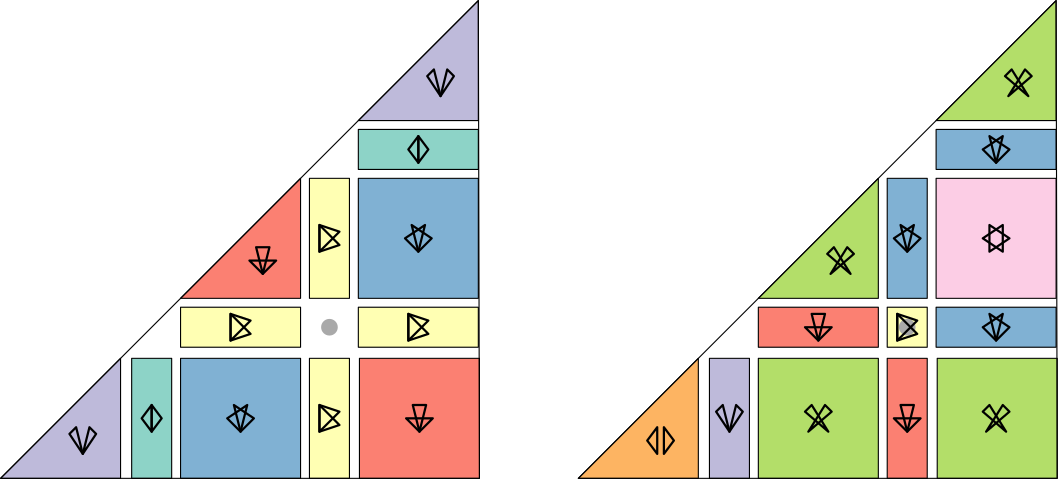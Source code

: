 <?xml version="1.0"?>
<!DOCTYPE ipe SYSTEM "ipe.dtd">
<ipe version="70206" creator="Ipe 7.2.7">
<info created="D:20151120151800" modified="D:20170201155632"/>
<preamble>\usepackage{kpfonts}</preamble>
<ipestyle name="basic">
<symbol name="arrow/arc(spx)">
<path stroke="sym-stroke" fill="sym-stroke" pen="sym-pen">
0 0 m
-1 0.333 l
-1 -0.333 l
h
</path>
</symbol>
<symbol name="arrow/farc(spx)">
<path stroke="sym-stroke" fill="white" pen="sym-pen">
0 0 m
-1 0.333 l
-1 -0.333 l
h
</path>
</symbol>
<symbol name="mark/circle(sx)" transformations="translations">
<path fill="sym-stroke">
0.6 0 0 0.6 0 0 e
0.4 0 0 0.4 0 0 e
</path>
</symbol>
<symbol name="mark/disk(sx)" transformations="translations">
<path fill="sym-stroke">
0.6 0 0 0.6 0 0 e
</path>
</symbol>
<symbol name="mark/fdisk(sfx)" transformations="translations">
<group>
<path fill="sym-fill">
0.5 0 0 0.5 0 0 e
</path>
<path fill="sym-stroke" fillrule="eofill">
0.6 0 0 0.6 0 0 e
0.4 0 0 0.4 0 0 e
</path>
</group>
</symbol>
<symbol name="mark/box(sx)" transformations="translations">
<path fill="sym-stroke" fillrule="eofill">
-0.6 -0.6 m
0.6 -0.6 l
0.6 0.6 l
-0.6 0.6 l
h
-0.4 -0.4 m
0.4 -0.4 l
0.4 0.4 l
-0.4 0.4 l
h
</path>
</symbol>
<symbol name="mark/square(sx)" transformations="translations">
<path fill="sym-stroke">
-0.6 -0.6 m
0.6 -0.6 l
0.6 0.6 l
-0.6 0.6 l
h
</path>
</symbol>
<symbol name="mark/fsquare(sfx)" transformations="translations">
<group>
<path fill="sym-fill">
-0.5 -0.5 m
0.5 -0.5 l
0.5 0.5 l
-0.5 0.5 l
h
</path>
<path fill="sym-stroke" fillrule="eofill">
-0.6 -0.6 m
0.6 -0.6 l
0.6 0.6 l
-0.6 0.6 l
h
-0.4 -0.4 m
0.4 -0.4 l
0.4 0.4 l
-0.4 0.4 l
h
</path>
</group>
</symbol>
<symbol name="mark/cross(sx)" transformations="translations">
<group>
<path fill="sym-stroke">
-0.43 -0.57 m
0.57 0.43 l
0.43 0.57 l
-0.57 -0.43 l
h
</path>
<path fill="sym-stroke">
-0.43 0.57 m
0.57 -0.43 l
0.43 -0.57 l
-0.57 0.43 l
h
</path>
</group>
</symbol>
<symbol name="arrow/fnormal(spx)">
<path stroke="sym-stroke" fill="white" pen="sym-pen">
0 0 m
-1 0.333 l
-1 -0.333 l
h
</path>
</symbol>
<symbol name="arrow/pointed(spx)">
<path stroke="sym-stroke" fill="sym-stroke" pen="sym-pen">
0 0 m
-1 0.333 l
-0.8 0 l
-1 -0.333 l
h
</path>
</symbol>
<symbol name="arrow/fpointed(spx)">
<path stroke="sym-stroke" fill="white" pen="sym-pen">
0 0 m
-1 0.333 l
-0.8 0 l
-1 -0.333 l
h
</path>
</symbol>
<symbol name="arrow/linear(spx)">
<path stroke="sym-stroke" pen="sym-pen">
-1 0.333 m
0 0 l
-1 -0.333 l
</path>
</symbol>
<symbol name="arrow/fdouble(spx)">
<path stroke="sym-stroke" fill="white" pen="sym-pen">
0 0 m
-1 0.333 l
-1 -0.333 l
h
-1 0 m
-2 0.333 l
-2 -0.333 l
h
</path>
</symbol>
<symbol name="arrow/double(spx)">
<path stroke="sym-stroke" fill="sym-stroke" pen="sym-pen">
0 0 m
-1 0.333 l
-1 -0.333 l
h
-1 0 m
-2 0.333 l
-2 -0.333 l
h
</path>
</symbol>
<pen name="heavier" value="0.8"/>
<pen name="fat" value="1.2"/>
<pen name="ultrafat" value="2"/>
<symbolsize name="large" value="5"/>
<symbolsize name="small" value="2"/>
<symbolsize name="tiny" value="1.1"/>
<arrowsize name="large" value="10"/>
<arrowsize name="small" value="5"/>
<arrowsize name="tiny" value="3"/>
<color name="red" value="1 0 0"/>
<color name="green" value="0 1 0"/>
<color name="blue" value="0 0 1"/>
<color name="yellow" value="1 1 0"/>
<color name="orange" value="1 0.647 0"/>
<color name="gold" value="1 0.843 0"/>
<color name="purple" value="0.627 0.125 0.941"/>
<color name="gray" value="0.745"/>
<color name="brown" value="0.647 0.165 0.165"/>
<color name="navy" value="0 0 0.502"/>
<color name="pink" value="1 0.753 0.796"/>
<color name="seagreen" value="0.18 0.545 0.341"/>
<color name="turquoise" value="0.251 0.878 0.816"/>
<color name="violet" value="0.933 0.51 0.933"/>
<color name="darkblue" value="0 0 0.545"/>
<color name="darkcyan" value="0 0.545 0.545"/>
<color name="darkgray" value="0.663"/>
<color name="darkgreen" value="0 0.392 0"/>
<color name="darkmagenta" value="0.545 0 0.545"/>
<color name="darkorange" value="1 0.549 0"/>
<color name="darkred" value="0.545 0 0"/>
<color name="lightblue" value="0.678 0.847 0.902"/>
<color name="lightcyan" value="0.878 1 1"/>
<color name="lightgray" value="0.827"/>
<color name="lightgreen" value="0.565 0.933 0.565"/>
<color name="lightyellow" value="1 1 0.878"/>
<dashstyle name="dashed" value="[4] 0"/>
<dashstyle name="dotted" value="[1 3] 0"/>
<dashstyle name="dash dotted" value="[4 2 1 2] 0"/>
<dashstyle name="dash dot dotted" value="[4 2 1 2 1 2] 0"/>
<textsize name="large" value="\large"/>
<textsize name="small" value="\small"/>
<textsize name="tiny" value="\tiny"/>
<textsize name="Large" value="\Large"/>
<textsize name="LARGE" value="\LARGE"/>
<textsize name="huge" value="\huge"/>
<textsize name="Huge" value="\Huge"/>
<textsize name="footnote" value="\footnotesize"/>
<textstyle name="center" begin="\begin{center}" end="\end{center}"/>
<textstyle name="itemize" begin="\begin{itemize}" end="\end{itemize}"/>
<textstyle name="item" begin="\begin{itemize}\item{}" end="\end{itemize}"/>
<gridsize name="4 pts" value="4"/>
<gridsize name="8 pts (~3 mm)" value="8"/>
<gridsize name="16 pts (~6 mm)" value="16"/>
<gridsize name="32 pts (~12 mm)" value="32"/>
<gridsize name="10 pts (~3.5 mm)" value="10"/>
<gridsize name="20 pts (~7 mm)" value="20"/>
<gridsize name="14 pts (~5 mm)" value="14"/>
<gridsize name="28 pts (~10 mm)" value="28"/>
<gridsize name="56 pts (~20 mm)" value="56"/>
<anglesize name="90 deg" value="90"/>
<anglesize name="60 deg" value="60"/>
<anglesize name="45 deg" value="45"/>
<anglesize name="30 deg" value="30"/>
<anglesize name="22.5 deg" value="22.5"/>
<tiling name="falling" angle="-60" step="4" width="1"/>
<tiling name="rising" angle="30" step="4" width="1"/>
</ipestyle>
<ipestyle name="colors">
<color name="aliceblue" value="0.941 0.973 1"/>
<color name="brew1" value="0.552 0.827 0.78"/>
<color name="brew2" value="1 1 0.701"/>
<color name="brew3" value="0.745 0.729 0.854"/>
<color name="brew4" value="0.984 0.501 0.447"/>
<color name="brew5" value="0.501 0.694 0.827"/>
<color name="brew6" value="0.992 0.705 0.384"/>
<color name="brew7" value="0.701 0.87 0.411"/>
<color name="brew8" value="0.988 0.803 0.898"/>
</ipestyle>
<page>
<layer name="alpha"/>
<layer name="taco"/>
<layer name="mariposa"/>
<layer name="bat"/>
<layer name="nested"/>
<layer name="crossing"/>
<layer name="ears"/>
<layer name="swords"/>
<layer name="david"/>
<view layers="alpha taco mariposa bat nested crossing ears swords david" active="alpha"/>
<view layers="alpha bat nested ears swords" active="mariposa"/>
<view layers="alpha nested" active="crossing"/>
<view layers="alpha crossing" active="crossing"/>
<view layers="alpha swords" active="crossing"/>
<view layers="alpha taco swords" active="crossing"/>
<view layers="alpha nested swords" active="crossing"/>
<view layers="alpha crossing swords" active="crossing"/>
<view layers="alpha taco nested crossing" active="crossing"/>
<view layers="alpha nested crossing ears" active="crossing"/>
<view layers="alpha taco nested david" active="crossing"/>
<view layers="alpha bat nested david" active="crossing"/>
<path layer="nested" matrix="0.9 0 0 0.9 216.8 -196.8" stroke="black" fill="brew4">
64 496 m
64 448 l
112 448 l
112 496 l
h
</path>
<path layer="taco" matrix="0.9 0 0 0.9 141.2 -254.4" stroke="black" fill="brew2">
128 560 m
128 512 l
144 512 l
144 560 l
h
</path>
<path layer="crossing" matrix="0.9 0 0 0.9 152.4 -196.8" stroke="black" fill="brew5">
64 496 m
64 448 l
112 448 l
112 496 l
h
</path>
<path layer="mariposa" matrix="0.9 0 0 0.9 77.2 -254.4" stroke="black" fill="brew1">
128 560 m
128 512 l
144 512 l
144 560 l
h
</path>
<path layer="bat" matrix="0.9 0 0 0.9 73.2 -254.4" stroke="black" fill="brew3">
80 512 m
128 560 l
128 512 l
h
</path>
<path layer="taco" matrix="3.6 0 0 3.6 -777.2 -1704.8" stroke="black" fill="brew2">
292 548 m
292 544 l
304 544 l
304 548 l
h
</path>
<path layer="nested" matrix="4 0 0 4 -896.4 -1923.2" stroke="black" fill="pink">
288 548 m
288 548 l
288 548 l
288 548 l
h
</path>
<path layer="taco" matrix="3.6 0 0 3.6 -780.4 -1701.6" stroke="black" fill="brew2">
288 548 m
288 560 l
292 560 l
292 548 l
h
</path>
<path matrix="3.6 0 0 3.6 -783.6 -1704.8" stroke="black" fill="brew2">
288 548 m
288 544 l
276 544 l
276 548 l
h
</path>
<path layer="mariposa" matrix="3.6 0 0 3.6 -777.2 -1698.4" stroke="black" fill="brew1">
292 564 m
292 560 l
304 560 l
304 564 l
h
</path>
<path layer="crossing" matrix="3.6 0 0 3.6 -777.2 -1701.6" stroke="black" fill="brew5">
292 560 m
292 548 l
304 548 l
304 560 l
h
</path>
<path layer="nested" matrix="3.6 0 0 3.6 -783.6 -1701.6" stroke="black" fill="brew4">
288 548 m
288 560 l
276 548 l
h
</path>
<path layer="bat" matrix="3.6 0 0 3.6 -777.2 -1695.2" stroke="black" fill="brew3">
292 564 m
304 564 l
304 576 l
h
</path>
<use layer="alpha" matrix="4 0 0 4 -728.4 -1979.2" name="mark/disk(sx)" pos="248 560" size="large" stroke="darkgray"/>
<group layer="mariposa" matrix="0.6 0 0 0.6 -53.6 -127.2">
<path matrix="1.5 0 0 1 272 -136" stroke="black" pen="heavier">
100 736 m
100 720 l
104 728 l
h
</path>
<path matrix="1.5 0 0 1 272 -136" stroke="black" pen="heavier">
100 720 m
96 728 l
100 736 l
h
</path>
</group>
<group matrix="0.6 0 0 0.6 42.4 -30.4">
<path matrix="1.5 0 0 1 272 -136" stroke="black" pen="heavier">
100 736 m
100 720 l
104 728 l
h
</path>
<path matrix="1.5 0 0 1 272 -136" stroke="black" pen="heavier">
100 720 m
96 728 l
100 736 l
h
</path>
</group>
<group layer="taco" matrix="0.6 0 0 0.6 -21.6 -118.4">
<path matrix="1 0 0 1 320 -96" stroke="black" pen="heavier">
96 736 m
108 732 l
96 720 l
h
</path>
<path matrix="1 0 0 1 320 -96" stroke="black" pen="heavier">
96 736 m
96 720 l
108 724 l
h
</path>
</group>
<group matrix="0.6 0 0 0.6 10.4 -86.4">
<path matrix="1 0 0 1 320 -96" stroke="black" pen="heavier">
96 736 m
108 732 l
96 720 l
h
</path>
<path matrix="1 0 0 1 320 -96" stroke="black" pen="heavier">
96 736 m
96 720 l
108 724 l
h
</path>
</group>
<group matrix="0.6 0 0 0.6 42.4 -118.4">
<path matrix="1 0 0 1 320 -96" stroke="black" pen="heavier">
96 736 m
108 732 l
96 720 l
h
</path>
<path matrix="1 0 0 1 320 -96" stroke="black" pen="heavier">
96 736 m
96 720 l
108 724 l
h
</path>
</group>
<group matrix="0.6 0 0 0.6 10.4 -151.2">
<path matrix="1 0 0 1 320 -96" stroke="black" pen="heavier">
96 736 m
108 732 l
96 720 l
h
</path>
<path matrix="1 0 0 1 320 -96" stroke="black" pen="heavier">
96 736 m
96 720 l
108 724 l
h
</path>
</group>
<group layer="crossing" matrix="0.6 0 0 0.6 372.4 28.8">
<path matrix="1 0 0 1 -184 -112" stroke="black" pen="heavier">
56 544 m
48 552 l
60 560 l
h
</path>
<path matrix="1 0 0 1 -184 -112" stroke="black" pen="heavier">
56 544 m
52 560 l
64 552 l
h
</path>
</group>
<group matrix="0.6 0 0 0.6 308.4 -36">
<path matrix="1 0 0 1 -184 -112" stroke="black" pen="heavier">
56 544 m
48 552 l
60 560 l
h
</path>
<path matrix="1 0 0 1 -184 -112" stroke="black" pen="heavier">
56 544 m
52 560 l
64 552 l
h
</path>
</group>
<group layer="nested" matrix="0.6 0 0 0.6 350 40">
<path matrix="1 0 0 1 -240 -144" stroke="black" pen="heavier">
56 544 m
48 552 l
64 552 l
h
</path>
<path matrix="1 0 0 1 -240 -144" stroke="black" pen="heavier">
56 544 m
52 560 l
60 560 l
h
</path>
</group>
<group matrix="0.6 0 0 0.6 406.4 -16.8">
<path matrix="1 0 0 1 -240 -144" stroke="black" pen="heavier">
56 544 m
48 552 l
64 552 l
h
</path>
<path matrix="1 0 0 1 -240 -144" stroke="black" pen="heavier">
56 544 m
52 560 l
60 560 l
h
</path>
</group>
<group layer="bat" matrix="0.6 0 0 0.6 193.2 108.8">
<path matrix="1 0 0 1 128 -152" stroke="black" pen="heavier">
56 544 m
52 560 l
48 556 l
h
</path>
<path matrix="1 0 0 1 128 -152" stroke="black" pen="heavier">
56 544 m
60 560 l
64 556 l
h
</path>
</group>
<group matrix="0.6 0 0 0.6 64.4 -20">
<path matrix="1 0 0 1 128 -152" stroke="black" pen="heavier">
56 544 m
52 560 l
48 556 l
h
</path>
<path matrix="1 0 0 1 128 -152" stroke="black" pen="heavier">
56 544 m
60 560 l
64 556 l
h
</path>
</group>
<path layer="swords" matrix="0.9 0 0 0.9 424.8 -196.8" stroke="black" fill="brew7">
64 496 m
64 448 l
112 448 l
112 496 l
h
</path>
<path layer="nested" matrix="0.9 0 0 0.9 349.2 -254.4" stroke="black" fill="brew4">
128 560 m
128 512 l
144 512 l
144 560 l
h
</path>
<path layer="swords" matrix="0.9 0 0 0.9 360.4 -196.8" stroke="black" fill="brew7">
64 496 m
64 448 l
112 448 l
112 496 l
h
</path>
<path layer="bat" matrix="0.9 0 0 0.9 285.2 -254.4" stroke="black" fill="brew3">
128 560 m
128 512 l
144 512 l
144 560 l
h
</path>
<path layer="crossing" matrix="3.6 0 0 3.6 -569.2 -1704.8" stroke="black" fill="brew5">
292 548 m
292 544 l
304 544 l
304 548 l
h
</path>
<path layer="alpha" matrix="4 0 0 4 -688.4 -1923.2" stroke="black" fill="pink">
288 548 m
288 548 l
288 548 l
288 548 l
h
</path>
<path layer="crossing" matrix="3.6 0 0 3.6 -572.4 -1701.6" stroke="black" fill="brew5">
288 548 m
288 560 l
292 560 l
292 548 l
h
</path>
<path layer="nested" matrix="3.6 0 0 3.6 -575.6 -1704.8" stroke="black" fill="brew4">
288 548 m
288 544 l
276 544 l
276 548 l
h
</path>
<path layer="crossing" matrix="3.6 0 0 3.6 -569.2 -1698.4" stroke="black" fill="brew5">
292 564 m
292 560 l
304 560 l
304 564 l
h
</path>
<path layer="david" matrix="3.6 0 0 3.6 -569.2 -1701.6" stroke="black" fill="brew8">
292 560 m
292 548 l
304 548 l
304 560 l
h
</path>
<path layer="swords" matrix="3.6 0 0 3.6 -575.6 -1701.6" stroke="black" fill="brew7">
288 548 m
288 560 l
276 548 l
h
</path>
<path matrix="3.6 0 0 3.6 -569.2 -1695.2" stroke="black" fill="brew7">
292 564 m
304 564 l
304 576 l
h
</path>
<path layer="taco" matrix="3.6 0 0 3.6 -572.4 -1704.8" stroke="black" fill="brew2">
288 548 m
288 544 l
292 544 l
292 548 l
h
</path>
<use layer="alpha" matrix="4 0 0 4 -520.4 -1979.2" name="mark/disk(sx)" pos="248 560" size="large" stroke="darkgray"/>
<use matrix="4 0 0 4 -520.4 -1979.2" name="mark/disk(sx)" pos="248 560" size="normal" stroke="darkgray"/>
<group layer="nested" matrix="0.6 0 0 0.6 550 16">
<path matrix="1 0 0 1 -240 -144" stroke="black" pen="heavier">
56 544 m
48 552 l
64 552 l
h
</path>
<path matrix="1 0 0 1 -240 -144" stroke="black" pen="heavier">
56 544 m
52 560 l
60 560 l
h
</path>
</group>
<group matrix="0.6 0 0 0.6 582 -16.8">
<path matrix="1 0 0 1 -240 -144" stroke="black" pen="heavier">
56 544 m
48 552 l
64 552 l
h
</path>
<path matrix="1 0 0 1 -240 -144" stroke="black" pen="heavier">
56 544 m
52 560 l
60 560 l
h
</path>
</group>
<group layer="crossing" matrix="0.6 0 0 0.6 548.4 28.8">
<path matrix="1 0 0 1 -184 -112" stroke="black" pen="heavier">
56 544 m
48 552 l
60 560 l
h
</path>
<path matrix="1 0 0 1 -184 -112" stroke="black" pen="heavier">
56 544 m
52 560 l
64 552 l
h
</path>
</group>
<group matrix="0.6 0 0 0.6 580.4 60.8">
<path matrix="1 0 0 1 -184 -112" stroke="black" pen="heavier">
56 544 m
48 552 l
60 560 l
h
</path>
<path matrix="1 0 0 1 -184 -112" stroke="black" pen="heavier">
56 544 m
52 560 l
64 552 l
h
</path>
</group>
<group matrix="0.6 0 0 0.6 580.4 -3.2">
<path matrix="1 0 0 1 -184 -112" stroke="black" pen="heavier">
56 544 m
48 552 l
60 560 l
h
</path>
<path matrix="1 0 0 1 -184 -112" stroke="black" pen="heavier">
56 544 m
52 560 l
64 552 l
h
</path>
</group>
<group layer="swords" matrix="0.6 0 0 0.6 247.6 12">
<path matrix="0.25 0 0 0.25 264 224" stroke="black" pen="heavier">
248 512 m
192 560 l
208 576 l
h
</path>
<path matrix="0.25 0 0 0.25 264 224" stroke="black" pen="heavier">
200 512 m
256 560 l
240 576 l
h
</path>
</group>
<group matrix="0.6 0 0 0.6 311.6 12">
<path matrix="0.25 0 0 0.25 264 224" stroke="black" pen="heavier">
248 512 m
192 560 l
208 576 l
h
</path>
<path matrix="0.25 0 0 0.25 264 224" stroke="black" pen="heavier">
200 512 m
256 560 l
240 576 l
h
</path>
</group>
<group matrix="0.6 0 0 0.6 319.6 132.8">
<path matrix="0.25 0 0 0.25 264 224" stroke="black" pen="heavier">
248 512 m
192 560 l
208 576 l
h
</path>
<path matrix="0.25 0 0 0.25 264 224" stroke="black" pen="heavier">
200 512 m
256 560 l
240 576 l
h
</path>
</group>
<group layer="bat" matrix="0.6 0 0 0.6 297.2 -12">
<path matrix="1 0 0 1 128 -152" stroke="black" pen="heavier">
56 544 m
52 560 l
48 556 l
h
</path>
<path matrix="1 0 0 1 128 -152" stroke="black" pen="heavier">
56 544 m
60 560 l
64 556 l
h
</path>
</group>
<group layer="swords" matrix="0.6 0 0 0.6 255.6 68.8">
<path matrix="0.25 0 0 0.25 264 224" stroke="black" pen="heavier">
248 512 m
192 560 l
208 576 l
h
</path>
<path matrix="0.25 0 0 0.25 264 224" stroke="black" pen="heavier">
200 512 m
256 560 l
240 576 l
h
</path>
</group>
<group layer="david" matrix="0.6 0 0 0.6 345.2 62.4">
<path matrix="0.25 0 0 0.25 208 248" stroke="black" pen="heavier">
240 512 m
240 576 l
192 544 l
h
</path>
<path matrix="0.25 0 0 0.25 208 248" stroke="black" pen="heavier">
208 512 m
256 544 l
208 576 l
h
</path>
</group>
<group layer="taco" matrix="0.6 0 0 0.6 218.4 -118.4">
<path matrix="1 0 0 1 320 -96" stroke="black" pen="heavier">
96 736 m
108 732 l
96 720 l
h
</path>
<path matrix="1 0 0 1 320 -96" stroke="black" pen="heavier">
96 736 m
96 720 l
108 724 l
h
</path>
</group>
<path layer="ears" matrix="0.9 0 0 0.9 281.2 -254.4" stroke="black" fill="brew6">
80 512 m
128 560 l
128 512 l
h
</path>
<group matrix="0.6 0 0 0.6 334.8 -77.6">
<path matrix="0.1875 0 0 0.25 36 360" stroke="black" pen="heavier">
224 512 m
224 576 l
192 544 l
h
</path>
<path matrix="-0.1875 0 0 0.25 124 360" stroke="black" pen="heavier">
224 512 m
224 576 l
192 544 l
h
</path>
</group>
<path layer="alpha" stroke="black">
145.2 206.4 m
317.2 378.4 l
317.6 206.4 l
h
</path>
<path stroke="black">
353.2 206.4 m
525.2 378.4 l
525.6 206.4 l
h
</path>
</page>
</ipe>
